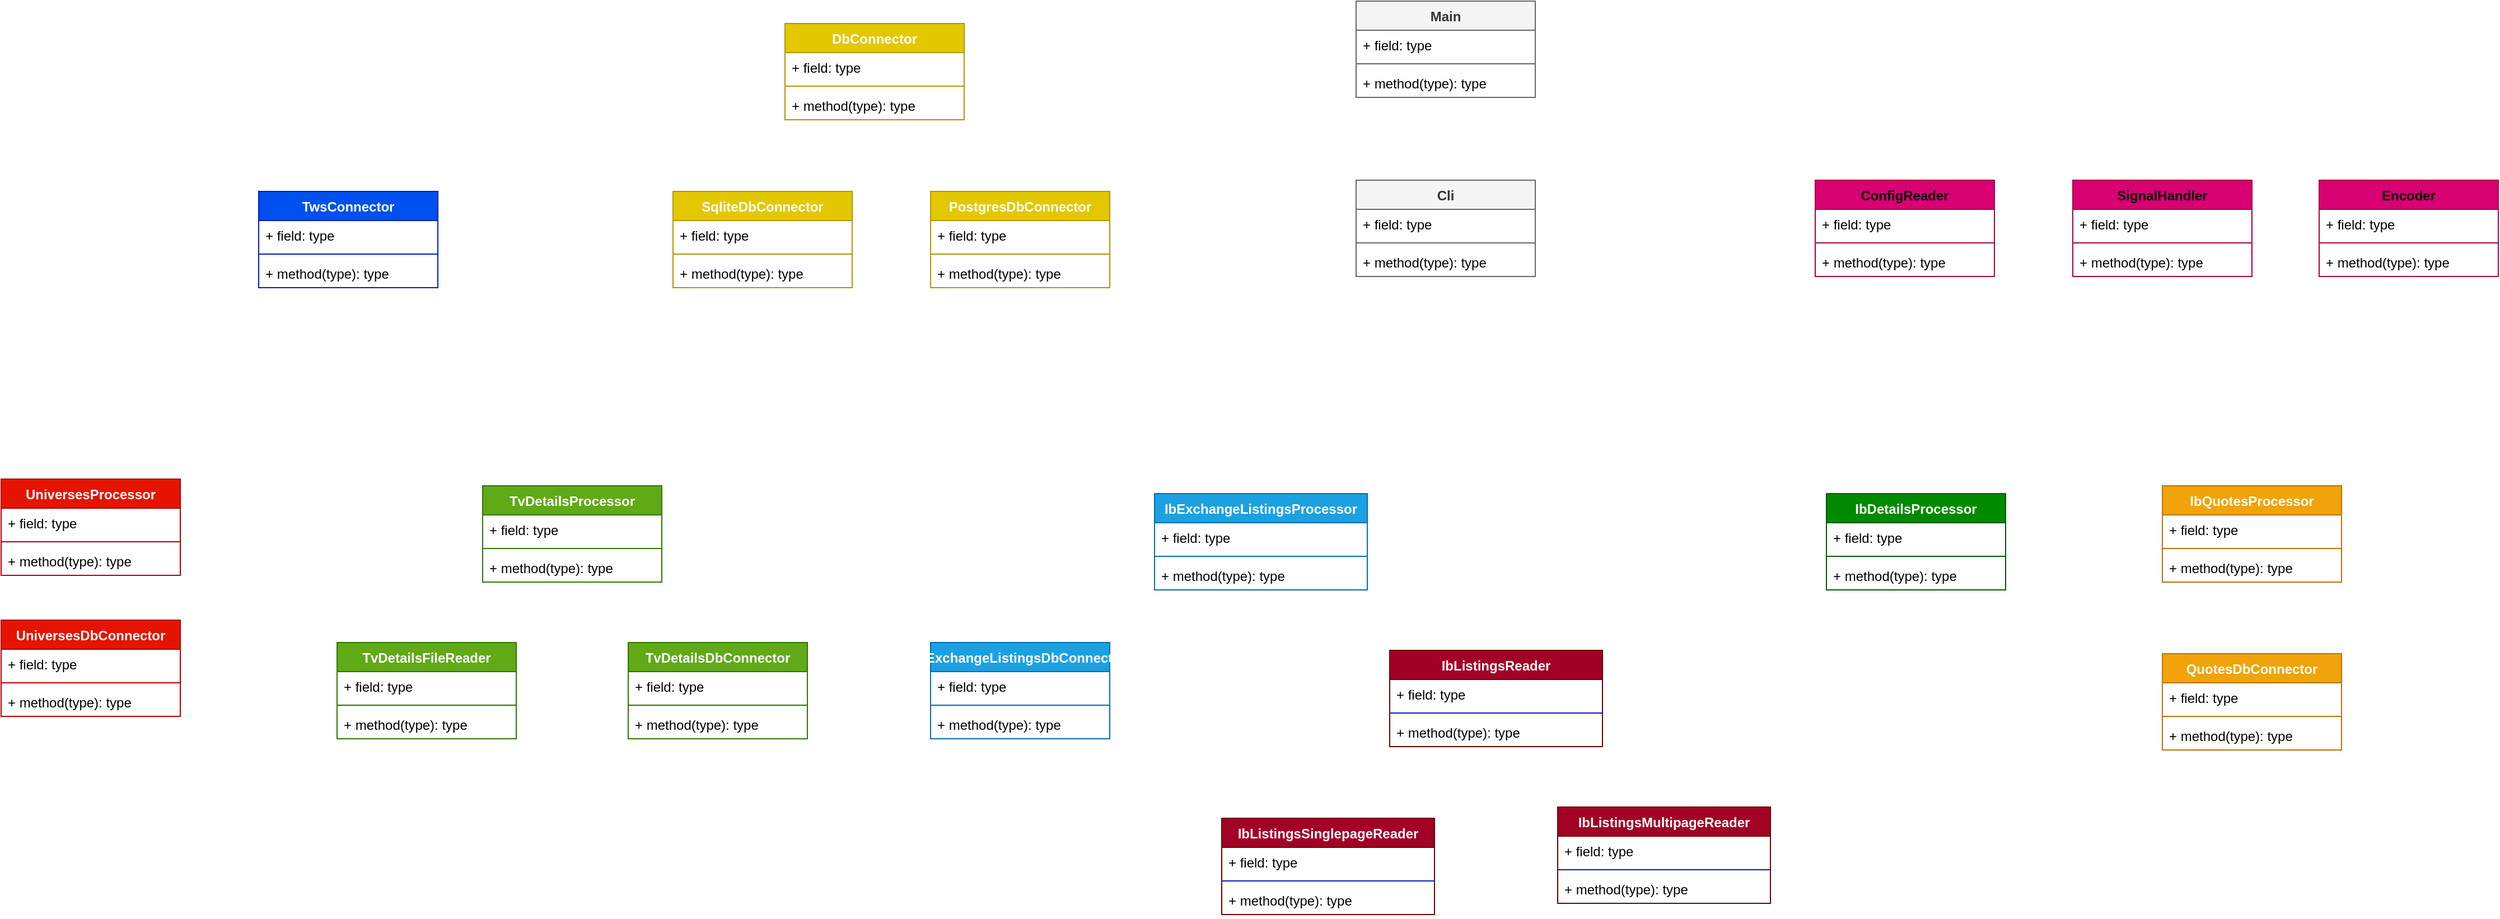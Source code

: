 <mxfile>
    <diagram id="BB7kNoiKcSq8dGjltxOb" name="Page-1">
        <mxGraphModel dx="1070" dy="1610" grid="1" gridSize="10" guides="1" tooltips="1" connect="1" arrows="1" fold="1" page="0" pageScale="1" pageWidth="827" pageHeight="1169" math="0" shadow="0">
            <root>
                <mxCell id="0"/>
                <mxCell id="1" parent="0"/>
                <mxCell id="tXkQvJT0EXjuDdd7rRlD-6" value="IbExchangeListingsDbConnector" style="swimlane;fontStyle=1;align=center;verticalAlign=top;childLayout=stackLayout;horizontal=1;startSize=26;horizontalStack=0;resizeParent=1;resizeParentMax=0;resizeLast=0;collapsible=1;marginBottom=0;fillColor=#1ba1e2;strokeColor=#006EAF;fontColor=#ffffff;" parent="1" vertex="1">
                    <mxGeometry x="640" y="283" width="160" height="86" as="geometry"/>
                </mxCell>
                <mxCell id="tXkQvJT0EXjuDdd7rRlD-7" value="+ field: type" style="text;strokeColor=none;fillColor=none;align=left;verticalAlign=top;spacingLeft=4;spacingRight=4;overflow=hidden;rotatable=0;points=[[0,0.5],[1,0.5]];portConstraint=eastwest;" parent="tXkQvJT0EXjuDdd7rRlD-6" vertex="1">
                    <mxGeometry y="26" width="160" height="26" as="geometry"/>
                </mxCell>
                <mxCell id="tXkQvJT0EXjuDdd7rRlD-8" value="" style="line;strokeWidth=1;fillColor=#1ba1e2;align=left;verticalAlign=middle;spacingTop=-1;spacingLeft=3;spacingRight=3;rotatable=0;labelPosition=right;points=[];portConstraint=eastwest;strokeColor=#006EAF;fontColor=#ffffff;" parent="tXkQvJT0EXjuDdd7rRlD-6" vertex="1">
                    <mxGeometry y="52" width="160" height="8" as="geometry"/>
                </mxCell>
                <mxCell id="tXkQvJT0EXjuDdd7rRlD-9" value="+ method(type): type" style="text;strokeColor=none;fillColor=none;align=left;verticalAlign=top;spacingLeft=4;spacingRight=4;overflow=hidden;rotatable=0;points=[[0,0.5],[1,0.5]];portConstraint=eastwest;" parent="tXkQvJT0EXjuDdd7rRlD-6" vertex="1">
                    <mxGeometry y="60" width="160" height="26" as="geometry"/>
                </mxCell>
                <mxCell id="dvXFMsRxFEqViJQwBgYw-1" value="IbExchangeListingsProcessor" style="swimlane;fontStyle=1;align=center;verticalAlign=top;childLayout=stackLayout;horizontal=1;startSize=26;horizontalStack=0;resizeParent=1;resizeParentMax=0;resizeLast=0;collapsible=1;marginBottom=0;fillColor=#1ba1e2;strokeColor=#006EAF;fontColor=#ffffff;" parent="1" vertex="1">
                    <mxGeometry x="840" y="150" width="190" height="86" as="geometry"/>
                </mxCell>
                <mxCell id="dvXFMsRxFEqViJQwBgYw-2" value="+ field: type" style="text;strokeColor=none;fillColor=none;align=left;verticalAlign=top;spacingLeft=4;spacingRight=4;overflow=hidden;rotatable=0;points=[[0,0.5],[1,0.5]];portConstraint=eastwest;" parent="dvXFMsRxFEqViJQwBgYw-1" vertex="1">
                    <mxGeometry y="26" width="190" height="26" as="geometry"/>
                </mxCell>
                <mxCell id="dvXFMsRxFEqViJQwBgYw-3" value="" style="line;strokeWidth=1;fillColor=#1ba1e2;align=left;verticalAlign=middle;spacingTop=-1;spacingLeft=3;spacingRight=3;rotatable=0;labelPosition=right;points=[];portConstraint=eastwest;strokeColor=#006EAF;fontColor=#ffffff;" parent="dvXFMsRxFEqViJQwBgYw-1" vertex="1">
                    <mxGeometry y="52" width="190" height="8" as="geometry"/>
                </mxCell>
                <mxCell id="dvXFMsRxFEqViJQwBgYw-4" value="+ method(type): type" style="text;strokeColor=none;fillColor=none;align=left;verticalAlign=top;spacingLeft=4;spacingRight=4;overflow=hidden;rotatable=0;points=[[0,0.5],[1,0.5]];portConstraint=eastwest;" parent="dvXFMsRxFEqViJQwBgYw-1" vertex="1">
                    <mxGeometry y="60" width="190" height="26" as="geometry"/>
                </mxCell>
                <mxCell id="tXkQvJT0EXjuDdd7rRlD-38" value="TvDetailsDbConnector" style="swimlane;fontStyle=1;align=center;verticalAlign=top;childLayout=stackLayout;horizontal=1;startSize=26;horizontalStack=0;resizeParent=1;resizeParentMax=0;resizeLast=0;collapsible=1;marginBottom=0;fillColor=#60a917;strokeColor=#2D7600;fontColor=#ffffff;" parent="1" vertex="1">
                    <mxGeometry x="370" y="283" width="160" height="86" as="geometry"/>
                </mxCell>
                <mxCell id="tXkQvJT0EXjuDdd7rRlD-39" value="+ field: type" style="text;strokeColor=none;fillColor=none;align=left;verticalAlign=top;spacingLeft=4;spacingRight=4;overflow=hidden;rotatable=0;points=[[0,0.5],[1,0.5]];portConstraint=eastwest;" parent="tXkQvJT0EXjuDdd7rRlD-38" vertex="1">
                    <mxGeometry y="26" width="160" height="26" as="geometry"/>
                </mxCell>
                <mxCell id="tXkQvJT0EXjuDdd7rRlD-40" value="" style="line;strokeWidth=1;fillColor=#60a917;align=left;verticalAlign=middle;spacingTop=-1;spacingLeft=3;spacingRight=3;rotatable=0;labelPosition=right;points=[];portConstraint=eastwest;strokeColor=#2D7600;fontColor=#ffffff;" parent="tXkQvJT0EXjuDdd7rRlD-38" vertex="1">
                    <mxGeometry y="52" width="160" height="8" as="geometry"/>
                </mxCell>
                <mxCell id="tXkQvJT0EXjuDdd7rRlD-41" value="+ method(type): type" style="text;strokeColor=none;fillColor=none;align=left;verticalAlign=top;spacingLeft=4;spacingRight=4;overflow=hidden;rotatable=0;points=[[0,0.5],[1,0.5]];portConstraint=eastwest;" parent="tXkQvJT0EXjuDdd7rRlD-38" vertex="1">
                    <mxGeometry y="60" width="160" height="26" as="geometry"/>
                </mxCell>
                <mxCell id="dvXFMsRxFEqViJQwBgYw-9" value="TvDetailsProcessor" style="swimlane;fontStyle=1;align=center;verticalAlign=top;childLayout=stackLayout;horizontal=1;startSize=26;horizontalStack=0;resizeParent=1;resizeParentMax=0;resizeLast=0;collapsible=1;marginBottom=0;fillColor=#60a917;strokeColor=#2D7600;fontColor=#ffffff;" parent="1" vertex="1">
                    <mxGeometry x="240" y="143" width="160" height="86" as="geometry"/>
                </mxCell>
                <mxCell id="dvXFMsRxFEqViJQwBgYw-10" value="+ field: type" style="text;strokeColor=none;fillColor=none;align=left;verticalAlign=top;spacingLeft=4;spacingRight=4;overflow=hidden;rotatable=0;points=[[0,0.5],[1,0.5]];portConstraint=eastwest;" parent="dvXFMsRxFEqViJQwBgYw-9" vertex="1">
                    <mxGeometry y="26" width="160" height="26" as="geometry"/>
                </mxCell>
                <mxCell id="dvXFMsRxFEqViJQwBgYw-11" value="" style="line;strokeWidth=1;fillColor=#60a917;align=left;verticalAlign=middle;spacingTop=-1;spacingLeft=3;spacingRight=3;rotatable=0;labelPosition=right;points=[];portConstraint=eastwest;strokeColor=#2D7600;fontColor=#ffffff;" parent="dvXFMsRxFEqViJQwBgYw-9" vertex="1">
                    <mxGeometry y="52" width="160" height="8" as="geometry"/>
                </mxCell>
                <mxCell id="dvXFMsRxFEqViJQwBgYw-12" value="+ method(type): type" style="text;strokeColor=none;fillColor=none;align=left;verticalAlign=top;spacingLeft=4;spacingRight=4;overflow=hidden;rotatable=0;points=[[0,0.5],[1,0.5]];portConstraint=eastwest;" parent="dvXFMsRxFEqViJQwBgYw-9" vertex="1">
                    <mxGeometry y="60" width="160" height="26" as="geometry"/>
                </mxCell>
                <mxCell id="tXkQvJT0EXjuDdd7rRlD-18" value="TwsConnector" style="swimlane;fontStyle=1;align=center;verticalAlign=top;childLayout=stackLayout;horizontal=1;startSize=26;horizontalStack=0;resizeParent=1;resizeParentMax=0;resizeLast=0;collapsible=1;marginBottom=0;fillColor=#0050ef;strokeColor=#001DBC;fontColor=#ffffff;" parent="1" vertex="1">
                    <mxGeometry x="40" y="-120" width="160" height="86" as="geometry"/>
                </mxCell>
                <mxCell id="tXkQvJT0EXjuDdd7rRlD-19" value="+ field: type" style="text;align=left;verticalAlign=top;spacingLeft=4;spacingRight=4;overflow=hidden;rotatable=0;points=[[0,0.5],[1,0.5]];portConstraint=eastwest;" parent="tXkQvJT0EXjuDdd7rRlD-18" vertex="1">
                    <mxGeometry y="26" width="160" height="26" as="geometry"/>
                </mxCell>
                <mxCell id="tXkQvJT0EXjuDdd7rRlD-20" value="" style="line;strokeWidth=1;fillColor=#0050ef;align=left;verticalAlign=middle;spacingTop=-1;spacingLeft=3;spacingRight=3;rotatable=0;labelPosition=right;points=[];portConstraint=eastwest;strokeColor=#001DBC;fontColor=#ffffff;" parent="tXkQvJT0EXjuDdd7rRlD-18" vertex="1">
                    <mxGeometry y="52" width="160" height="8" as="geometry"/>
                </mxCell>
                <mxCell id="tXkQvJT0EXjuDdd7rRlD-21" value="+ method(type): type" style="text;align=left;verticalAlign=top;spacingLeft=4;spacingRight=4;overflow=hidden;rotatable=0;points=[[0,0.5],[1,0.5]];portConstraint=eastwest;" parent="tXkQvJT0EXjuDdd7rRlD-18" vertex="1">
                    <mxGeometry y="60" width="160" height="26" as="geometry"/>
                </mxCell>
                <mxCell id="tXkQvJT0EXjuDdd7rRlD-26" value="Cli" style="swimlane;fontStyle=1;align=center;verticalAlign=top;childLayout=stackLayout;horizontal=1;startSize=26;horizontalStack=0;resizeParent=1;resizeParentMax=0;resizeLast=0;collapsible=1;marginBottom=0;fillColor=#f5f5f5;strokeColor=#666666;fontColor=#333333;" parent="1" vertex="1">
                    <mxGeometry x="1020" y="-130" width="160" height="86" as="geometry">
                        <mxRectangle x="540" y="200" width="70" height="26" as="alternateBounds"/>
                    </mxGeometry>
                </mxCell>
                <mxCell id="tXkQvJT0EXjuDdd7rRlD-27" value="+ field: type" style="text;strokeColor=none;fillColor=none;align=left;verticalAlign=top;spacingLeft=4;spacingRight=4;overflow=hidden;rotatable=0;points=[[0,0.5],[1,0.5]];portConstraint=eastwest;" parent="tXkQvJT0EXjuDdd7rRlD-26" vertex="1">
                    <mxGeometry y="26" width="160" height="26" as="geometry"/>
                </mxCell>
                <mxCell id="tXkQvJT0EXjuDdd7rRlD-28" value="" style="line;strokeWidth=1;fillColor=#f5f5f5;align=left;verticalAlign=middle;spacingTop=-1;spacingLeft=3;spacingRight=3;rotatable=0;labelPosition=right;points=[];portConstraint=eastwest;strokeColor=#666666;fontColor=#333333;" parent="tXkQvJT0EXjuDdd7rRlD-26" vertex="1">
                    <mxGeometry y="52" width="160" height="8" as="geometry"/>
                </mxCell>
                <mxCell id="tXkQvJT0EXjuDdd7rRlD-29" value="+ method(type): type" style="text;strokeColor=none;fillColor=none;align=left;verticalAlign=top;spacingLeft=4;spacingRight=4;overflow=hidden;rotatable=0;points=[[0,0.5],[1,0.5]];portConstraint=eastwest;" parent="tXkQvJT0EXjuDdd7rRlD-26" vertex="1">
                    <mxGeometry y="60" width="160" height="26" as="geometry"/>
                </mxCell>
                <mxCell id="tXkQvJT0EXjuDdd7rRlD-50" value="Encoder" style="swimlane;fontStyle=1;align=center;verticalAlign=top;childLayout=stackLayout;horizontal=1;startSize=26;horizontalStack=0;resizeParent=1;resizeParentMax=0;resizeLast=0;collapsible=1;marginBottom=0;fillColor=#d80073;strokeColor=#A50040;" parent="1" vertex="1">
                    <mxGeometry x="1880" y="-130" width="160" height="86" as="geometry"/>
                </mxCell>
                <mxCell id="tXkQvJT0EXjuDdd7rRlD-51" value="+ field: type" style="text;strokeColor=none;fillColor=none;align=left;verticalAlign=top;spacingLeft=4;spacingRight=4;overflow=hidden;rotatable=0;points=[[0,0.5],[1,0.5]];portConstraint=eastwest;" parent="tXkQvJT0EXjuDdd7rRlD-50" vertex="1">
                    <mxGeometry y="26" width="160" height="26" as="geometry"/>
                </mxCell>
                <mxCell id="tXkQvJT0EXjuDdd7rRlD-52" value="" style="line;strokeWidth=1;fillColor=#d80073;align=left;verticalAlign=middle;spacingTop=-1;spacingLeft=3;spacingRight=3;rotatable=0;labelPosition=right;points=[];portConstraint=eastwest;strokeColor=#A50040;fontColor=#ffffff;" parent="tXkQvJT0EXjuDdd7rRlD-50" vertex="1">
                    <mxGeometry y="52" width="160" height="8" as="geometry"/>
                </mxCell>
                <mxCell id="tXkQvJT0EXjuDdd7rRlD-53" value="+ method(type): type" style="text;strokeColor=none;fillColor=none;align=left;verticalAlign=top;spacingLeft=4;spacingRight=4;overflow=hidden;rotatable=0;points=[[0,0.5],[1,0.5]];portConstraint=eastwest;" parent="tXkQvJT0EXjuDdd7rRlD-50" vertex="1">
                    <mxGeometry y="60" width="160" height="26" as="geometry"/>
                </mxCell>
                <mxCell id="tXkQvJT0EXjuDdd7rRlD-10" value="DbConnector" style="swimlane;fontStyle=1;align=center;verticalAlign=top;childLayout=stackLayout;horizontal=1;startSize=26;horizontalStack=0;resizeParent=1;resizeParentMax=0;resizeLast=0;collapsible=1;marginBottom=0;fillColor=#e3c800;strokeColor=#B09500;fontColor=#ffffff;" parent="1" vertex="1">
                    <mxGeometry x="510" y="-270" width="160" height="86" as="geometry"/>
                </mxCell>
                <mxCell id="tXkQvJT0EXjuDdd7rRlD-11" value="+ field: type" style="text;strokeColor=none;fillColor=none;align=left;verticalAlign=top;spacingLeft=4;spacingRight=4;overflow=hidden;rotatable=0;points=[[0,0.5],[1,0.5]];portConstraint=eastwest;" parent="tXkQvJT0EXjuDdd7rRlD-10" vertex="1">
                    <mxGeometry y="26" width="160" height="26" as="geometry"/>
                </mxCell>
                <mxCell id="tXkQvJT0EXjuDdd7rRlD-12" value="" style="line;strokeWidth=1;fillColor=#e3c800;align=left;verticalAlign=middle;spacingTop=-1;spacingLeft=3;spacingRight=3;rotatable=0;labelPosition=right;points=[];portConstraint=eastwest;strokeColor=#B09500;fontColor=#ffffff;" parent="tXkQvJT0EXjuDdd7rRlD-10" vertex="1">
                    <mxGeometry y="52" width="160" height="8" as="geometry"/>
                </mxCell>
                <mxCell id="tXkQvJT0EXjuDdd7rRlD-13" value="+ method(type): type" style="text;strokeColor=none;fillColor=none;align=left;verticalAlign=top;spacingLeft=4;spacingRight=4;overflow=hidden;rotatable=0;points=[[0,0.5],[1,0.5]];portConstraint=eastwest;" parent="tXkQvJT0EXjuDdd7rRlD-10" vertex="1">
                    <mxGeometry y="60" width="160" height="26" as="geometry"/>
                </mxCell>
                <mxCell id="2" value="IbDetailsProcessor" style="swimlane;fontStyle=1;align=center;verticalAlign=top;childLayout=stackLayout;horizontal=1;startSize=26;horizontalStack=0;resizeParent=1;resizeParentMax=0;resizeLast=0;collapsible=1;marginBottom=0;fillColor=#008a00;strokeColor=#005700;fontColor=#ffffff;" parent="1" vertex="1">
                    <mxGeometry x="1440" y="150" width="160" height="86" as="geometry"/>
                </mxCell>
                <mxCell id="3" value="+ field: type" style="text;strokeColor=none;fillColor=none;align=left;verticalAlign=top;spacingLeft=4;spacingRight=4;overflow=hidden;rotatable=0;points=[[0,0.5],[1,0.5]];portConstraint=eastwest;" parent="2" vertex="1">
                    <mxGeometry y="26" width="160" height="26" as="geometry"/>
                </mxCell>
                <mxCell id="4" value="" style="line;strokeWidth=1;fillColor=#008a00;align=left;verticalAlign=middle;spacingTop=-1;spacingLeft=3;spacingRight=3;rotatable=0;labelPosition=right;points=[];portConstraint=eastwest;strokeColor=#005700;fontColor=#ffffff;" parent="2" vertex="1">
                    <mxGeometry y="52" width="160" height="8" as="geometry"/>
                </mxCell>
                <mxCell id="5" value="+ method(type): type" style="text;strokeColor=none;fillColor=none;align=left;verticalAlign=top;spacingLeft=4;spacingRight=4;overflow=hidden;rotatable=0;points=[[0,0.5],[1,0.5]];portConstraint=eastwest;" parent="2" vertex="1">
                    <mxGeometry y="60" width="160" height="26" as="geometry"/>
                </mxCell>
                <mxCell id="6" value="SignalHandler" style="swimlane;fontStyle=1;align=center;verticalAlign=top;childLayout=stackLayout;horizontal=1;startSize=26;horizontalStack=0;resizeParent=1;resizeParentMax=0;resizeLast=0;collapsible=1;marginBottom=0;fillColor=#d80073;strokeColor=#A50040;" parent="1" vertex="1">
                    <mxGeometry x="1660" y="-130" width="160" height="86" as="geometry"/>
                </mxCell>
                <mxCell id="7" value="+ field: type" style="text;strokeColor=none;fillColor=none;align=left;verticalAlign=top;spacingLeft=4;spacingRight=4;overflow=hidden;rotatable=0;points=[[0,0.5],[1,0.5]];portConstraint=eastwest;" parent="6" vertex="1">
                    <mxGeometry y="26" width="160" height="26" as="geometry"/>
                </mxCell>
                <mxCell id="8" value="" style="line;strokeWidth=1;fillColor=#d80073;align=left;verticalAlign=middle;spacingTop=-1;spacingLeft=3;spacingRight=3;rotatable=0;labelPosition=right;points=[];portConstraint=eastwest;strokeColor=#A50040;fontColor=#ffffff;" parent="6" vertex="1">
                    <mxGeometry y="52" width="160" height="8" as="geometry"/>
                </mxCell>
                <mxCell id="9" value="+ method(type): type" style="text;strokeColor=none;fillColor=none;align=left;verticalAlign=top;spacingLeft=4;spacingRight=4;overflow=hidden;rotatable=0;points=[[0,0.5],[1,0.5]];portConstraint=eastwest;" parent="6" vertex="1">
                    <mxGeometry y="60" width="160" height="26" as="geometry"/>
                </mxCell>
                <mxCell id="10" value="ConfigReader" style="swimlane;fontStyle=1;align=center;verticalAlign=top;childLayout=stackLayout;horizontal=1;startSize=26;horizontalStack=0;resizeParent=1;resizeParentMax=0;resizeLast=0;collapsible=1;marginBottom=0;fillColor=#d80073;strokeColor=#A50040;" parent="1" vertex="1">
                    <mxGeometry x="1430" y="-130" width="160" height="86" as="geometry"/>
                </mxCell>
                <mxCell id="11" value="+ field: type" style="text;strokeColor=none;fillColor=none;align=left;verticalAlign=top;spacingLeft=4;spacingRight=4;overflow=hidden;rotatable=0;points=[[0,0.5],[1,0.5]];portConstraint=eastwest;" parent="10" vertex="1">
                    <mxGeometry y="26" width="160" height="26" as="geometry"/>
                </mxCell>
                <mxCell id="12" value="" style="line;strokeWidth=1;fillColor=#d80073;align=left;verticalAlign=middle;spacingTop=-1;spacingLeft=3;spacingRight=3;rotatable=0;labelPosition=right;points=[];portConstraint=eastwest;strokeColor=#A50040;fontColor=#ffffff;" parent="10" vertex="1">
                    <mxGeometry y="52" width="160" height="8" as="geometry"/>
                </mxCell>
                <mxCell id="13" value="+ method(type): type" style="text;strokeColor=none;fillColor=none;align=left;verticalAlign=top;spacingLeft=4;spacingRight=4;overflow=hidden;rotatable=0;points=[[0,0.5],[1,0.5]];portConstraint=eastwest;" parent="10" vertex="1">
                    <mxGeometry y="60" width="160" height="26" as="geometry"/>
                </mxCell>
                <mxCell id="14" value="IbQuotesProcessor" style="swimlane;fontStyle=1;align=center;verticalAlign=top;childLayout=stackLayout;horizontal=1;startSize=26;horizontalStack=0;resizeParent=1;resizeParentMax=0;resizeLast=0;collapsible=1;marginBottom=0;fillColor=#f0a30a;strokeColor=#BD7000;fontColor=#ffffff;" parent="1" vertex="1">
                    <mxGeometry x="1740" y="143" width="160" height="86" as="geometry"/>
                </mxCell>
                <mxCell id="15" value="+ field: type" style="text;strokeColor=none;fillColor=none;align=left;verticalAlign=top;spacingLeft=4;spacingRight=4;overflow=hidden;rotatable=0;points=[[0,0.5],[1,0.5]];portConstraint=eastwest;" parent="14" vertex="1">
                    <mxGeometry y="26" width="160" height="26" as="geometry"/>
                </mxCell>
                <mxCell id="16" value="" style="line;strokeWidth=1;fillColor=#f0a30a;align=left;verticalAlign=middle;spacingTop=-1;spacingLeft=3;spacingRight=3;rotatable=0;labelPosition=right;points=[];portConstraint=eastwest;strokeColor=#BD7000;fontColor=#ffffff;" parent="14" vertex="1">
                    <mxGeometry y="52" width="160" height="8" as="geometry"/>
                </mxCell>
                <mxCell id="17" value="+ method(type): type" style="text;strokeColor=none;fillColor=none;align=left;verticalAlign=top;spacingLeft=4;spacingRight=4;overflow=hidden;rotatable=0;points=[[0,0.5],[1,0.5]];portConstraint=eastwest;" parent="14" vertex="1">
                    <mxGeometry y="60" width="160" height="26" as="geometry"/>
                </mxCell>
                <mxCell id="53" value="IbListingsSinglepageReader" style="swimlane;fontStyle=1;align=center;verticalAlign=top;childLayout=stackLayout;horizontal=1;startSize=26;horizontalStack=0;resizeParent=1;resizeParentMax=0;resizeLast=0;collapsible=1;marginBottom=0;fillColor=#a20025;strokeColor=#6F0000;fontColor=#ffffff;" parent="1" vertex="1">
                    <mxGeometry x="900" y="440" width="190" height="86" as="geometry"/>
                </mxCell>
                <mxCell id="54" value="+ field: type" style="text;align=left;verticalAlign=top;spacingLeft=4;spacingRight=4;overflow=hidden;rotatable=0;points=[[0,0.5],[1,0.5]];portConstraint=eastwest;" parent="53" vertex="1">
                    <mxGeometry y="26" width="190" height="26" as="geometry"/>
                </mxCell>
                <mxCell id="55" value="" style="line;strokeWidth=1;fillColor=#0050ef;align=left;verticalAlign=middle;spacingTop=-1;spacingLeft=3;spacingRight=3;rotatable=0;labelPosition=right;points=[];portConstraint=eastwest;strokeColor=#001DBC;fontColor=#ffffff;" parent="53" vertex="1">
                    <mxGeometry y="52" width="190" height="8" as="geometry"/>
                </mxCell>
                <mxCell id="56" value="+ method(type): type" style="text;align=left;verticalAlign=top;spacingLeft=4;spacingRight=4;overflow=hidden;rotatable=0;points=[[0,0.5],[1,0.5]];portConstraint=eastwest;" parent="53" vertex="1">
                    <mxGeometry y="60" width="190" height="26" as="geometry"/>
                </mxCell>
                <mxCell id="57" value="IbListingsMultipageReader" style="swimlane;fontStyle=1;align=center;verticalAlign=top;childLayout=stackLayout;horizontal=1;startSize=26;horizontalStack=0;resizeParent=1;resizeParentMax=0;resizeLast=0;collapsible=1;marginBottom=0;fillColor=#a20025;strokeColor=#6F0000;fontColor=#ffffff;" parent="1" vertex="1">
                    <mxGeometry x="1200" y="430" width="190" height="86" as="geometry"/>
                </mxCell>
                <mxCell id="58" value="+ field: type" style="text;align=left;verticalAlign=top;spacingLeft=4;spacingRight=4;overflow=hidden;rotatable=0;points=[[0,0.5],[1,0.5]];portConstraint=eastwest;" parent="57" vertex="1">
                    <mxGeometry y="26" width="190" height="26" as="geometry"/>
                </mxCell>
                <mxCell id="59" value="" style="line;strokeWidth=1;fillColor=#0050ef;align=left;verticalAlign=middle;spacingTop=-1;spacingLeft=3;spacingRight=3;rotatable=0;labelPosition=right;points=[];portConstraint=eastwest;strokeColor=#001DBC;fontColor=#ffffff;" parent="57" vertex="1">
                    <mxGeometry y="52" width="190" height="8" as="geometry"/>
                </mxCell>
                <mxCell id="60" value="+ method(type): type" style="text;align=left;verticalAlign=top;spacingLeft=4;spacingRight=4;overflow=hidden;rotatable=0;points=[[0,0.5],[1,0.5]];portConstraint=eastwest;" parent="57" vertex="1">
                    <mxGeometry y="60" width="190" height="26" as="geometry"/>
                </mxCell>
                <mxCell id="61" value="IbListingsReader" style="swimlane;fontStyle=1;align=center;verticalAlign=top;childLayout=stackLayout;horizontal=1;startSize=26;horizontalStack=0;resizeParent=1;resizeParentMax=0;resizeLast=0;collapsible=1;marginBottom=0;fillColor=#a20025;strokeColor=#6F0000;fontColor=#ffffff;" parent="1" vertex="1">
                    <mxGeometry x="1050" y="290" width="190" height="86" as="geometry"/>
                </mxCell>
                <mxCell id="62" value="+ field: type" style="text;align=left;verticalAlign=top;spacingLeft=4;spacingRight=4;overflow=hidden;rotatable=0;points=[[0,0.5],[1,0.5]];portConstraint=eastwest;" parent="61" vertex="1">
                    <mxGeometry y="26" width="190" height="26" as="geometry"/>
                </mxCell>
                <mxCell id="63" value="" style="line;strokeWidth=1;fillColor=#0050ef;align=left;verticalAlign=middle;spacingTop=-1;spacingLeft=3;spacingRight=3;rotatable=0;labelPosition=right;points=[];portConstraint=eastwest;strokeColor=#001DBC;fontColor=#ffffff;" parent="61" vertex="1">
                    <mxGeometry y="52" width="190" height="8" as="geometry"/>
                </mxCell>
                <mxCell id="64" value="+ method(type): type" style="text;align=left;verticalAlign=top;spacingLeft=4;spacingRight=4;overflow=hidden;rotatable=0;points=[[0,0.5],[1,0.5]];portConstraint=eastwest;" parent="61" vertex="1">
                    <mxGeometry y="60" width="190" height="26" as="geometry"/>
                </mxCell>
                <mxCell id="70" value="UniversesProcessor" style="swimlane;fontStyle=1;align=center;verticalAlign=top;childLayout=stackLayout;horizontal=1;startSize=26;horizontalStack=0;resizeParent=1;resizeParentMax=0;resizeLast=0;collapsible=1;marginBottom=0;fillColor=#e51400;strokeColor=#B20000;fontColor=#ffffff;" parent="1" vertex="1">
                    <mxGeometry x="-190" y="137" width="160" height="86" as="geometry"/>
                </mxCell>
                <mxCell id="71" value="+ field: type" style="text;strokeColor=none;fillColor=none;align=left;verticalAlign=top;spacingLeft=4;spacingRight=4;overflow=hidden;rotatable=0;points=[[0,0.5],[1,0.5]];portConstraint=eastwest;" parent="70" vertex="1">
                    <mxGeometry y="26" width="160" height="26" as="geometry"/>
                </mxCell>
                <mxCell id="72" value="" style="line;strokeWidth=1;fillColor=#e51400;align=left;verticalAlign=middle;spacingTop=-1;spacingLeft=3;spacingRight=3;rotatable=0;labelPosition=right;points=[];portConstraint=eastwest;strokeColor=#B20000;fontColor=#ffffff;" parent="70" vertex="1">
                    <mxGeometry y="52" width="160" height="8" as="geometry"/>
                </mxCell>
                <mxCell id="73" value="+ method(type): type" style="text;strokeColor=none;fillColor=none;align=left;verticalAlign=top;spacingLeft=4;spacingRight=4;overflow=hidden;rotatable=0;points=[[0,0.5],[1,0.5]];portConstraint=eastwest;" parent="70" vertex="1">
                    <mxGeometry y="60" width="160" height="26" as="geometry"/>
                </mxCell>
                <mxCell id="tXkQvJT0EXjuDdd7rRlD-30" value="QuotesDbConnector" style="swimlane;fontStyle=1;align=center;verticalAlign=top;childLayout=stackLayout;horizontal=1;startSize=26;horizontalStack=0;resizeParent=1;resizeParentMax=0;resizeLast=0;collapsible=1;marginBottom=0;fillColor=#f0a30a;strokeColor=#BD7000;fontColor=#ffffff;" parent="1" vertex="1">
                    <mxGeometry x="1740" y="293" width="160" height="86" as="geometry"/>
                </mxCell>
                <mxCell id="tXkQvJT0EXjuDdd7rRlD-31" value="+ field: type" style="text;strokeColor=none;fillColor=none;align=left;verticalAlign=top;spacingLeft=4;spacingRight=4;overflow=hidden;rotatable=0;points=[[0,0.5],[1,0.5]];portConstraint=eastwest;" parent="tXkQvJT0EXjuDdd7rRlD-30" vertex="1">
                    <mxGeometry y="26" width="160" height="26" as="geometry"/>
                </mxCell>
                <mxCell id="tXkQvJT0EXjuDdd7rRlD-32" value="" style="line;strokeWidth=1;fillColor=#f0a30a;align=left;verticalAlign=middle;spacingTop=-1;spacingLeft=3;spacingRight=3;rotatable=0;labelPosition=right;points=[];portConstraint=eastwest;strokeColor=#BD7000;fontColor=#ffffff;" parent="tXkQvJT0EXjuDdd7rRlD-30" vertex="1">
                    <mxGeometry y="52" width="160" height="8" as="geometry"/>
                </mxCell>
                <mxCell id="tXkQvJT0EXjuDdd7rRlD-33" value="+ method(type): type" style="text;strokeColor=none;fillColor=none;align=left;verticalAlign=top;spacingLeft=4;spacingRight=4;overflow=hidden;rotatable=0;points=[[0,0.5],[1,0.5]];portConstraint=eastwest;" parent="tXkQvJT0EXjuDdd7rRlD-30" vertex="1">
                    <mxGeometry y="60" width="160" height="26" as="geometry"/>
                </mxCell>
                <mxCell id="80" value="UniversesDbConnector" style="swimlane;fontStyle=1;align=center;verticalAlign=top;childLayout=stackLayout;horizontal=1;startSize=26;horizontalStack=0;resizeParent=1;resizeParentMax=0;resizeLast=0;collapsible=1;marginBottom=0;fillColor=#e51400;strokeColor=#B20000;fontColor=#ffffff;" parent="1" vertex="1">
                    <mxGeometry x="-190" y="263" width="160" height="86" as="geometry"/>
                </mxCell>
                <mxCell id="81" value="+ field: type" style="text;strokeColor=none;fillColor=none;align=left;verticalAlign=top;spacingLeft=4;spacingRight=4;overflow=hidden;rotatable=0;points=[[0,0.5],[1,0.5]];portConstraint=eastwest;" parent="80" vertex="1">
                    <mxGeometry y="26" width="160" height="26" as="geometry"/>
                </mxCell>
                <mxCell id="82" value="" style="line;strokeWidth=1;fillColor=#e51400;align=left;verticalAlign=middle;spacingTop=-1;spacingLeft=3;spacingRight=3;rotatable=0;labelPosition=right;points=[];portConstraint=eastwest;strokeColor=#B20000;fontColor=#ffffff;" parent="80" vertex="1">
                    <mxGeometry y="52" width="160" height="8" as="geometry"/>
                </mxCell>
                <mxCell id="83" value="+ method(type): type" style="text;strokeColor=none;fillColor=none;align=left;verticalAlign=top;spacingLeft=4;spacingRight=4;overflow=hidden;rotatable=0;points=[[0,0.5],[1,0.5]];portConstraint=eastwest;" parent="80" vertex="1">
                    <mxGeometry y="60" width="160" height="26" as="geometry"/>
                </mxCell>
                <mxCell id="122" value="TvDetailsFileReader" style="swimlane;fontStyle=1;align=center;verticalAlign=top;childLayout=stackLayout;horizontal=1;startSize=26;horizontalStack=0;resizeParent=1;resizeParentMax=0;resizeLast=0;collapsible=1;marginBottom=0;fillColor=#60a917;strokeColor=#2D7600;fontColor=#ffffff;" parent="1" vertex="1">
                    <mxGeometry x="110" y="283" width="160" height="86" as="geometry"/>
                </mxCell>
                <mxCell id="123" value="+ field: type" style="text;strokeColor=none;fillColor=none;align=left;verticalAlign=top;spacingLeft=4;spacingRight=4;overflow=hidden;rotatable=0;points=[[0,0.5],[1,0.5]];portConstraint=eastwest;" parent="122" vertex="1">
                    <mxGeometry y="26" width="160" height="26" as="geometry"/>
                </mxCell>
                <mxCell id="124" value="" style="line;strokeWidth=1;fillColor=#60a917;align=left;verticalAlign=middle;spacingTop=-1;spacingLeft=3;spacingRight=3;rotatable=0;labelPosition=right;points=[];portConstraint=eastwest;strokeColor=#2D7600;fontColor=#ffffff;" parent="122" vertex="1">
                    <mxGeometry y="52" width="160" height="8" as="geometry"/>
                </mxCell>
                <mxCell id="125" value="+ method(type): type" style="text;strokeColor=none;fillColor=none;align=left;verticalAlign=top;spacingLeft=4;spacingRight=4;overflow=hidden;rotatable=0;points=[[0,0.5],[1,0.5]];portConstraint=eastwest;" parent="122" vertex="1">
                    <mxGeometry y="60" width="160" height="26" as="geometry"/>
                </mxCell>
                <mxCell id="126" value="SqliteDbConnector" style="swimlane;fontStyle=1;align=center;verticalAlign=top;childLayout=stackLayout;horizontal=1;startSize=26;horizontalStack=0;resizeParent=1;resizeParentMax=0;resizeLast=0;collapsible=1;marginBottom=0;fillColor=#e3c800;strokeColor=#B09500;fontColor=#ffffff;" parent="1" vertex="1">
                    <mxGeometry x="410" y="-120" width="160" height="86" as="geometry"/>
                </mxCell>
                <mxCell id="127" value="+ field: type" style="text;strokeColor=none;fillColor=none;align=left;verticalAlign=top;spacingLeft=4;spacingRight=4;overflow=hidden;rotatable=0;points=[[0,0.5],[1,0.5]];portConstraint=eastwest;" parent="126" vertex="1">
                    <mxGeometry y="26" width="160" height="26" as="geometry"/>
                </mxCell>
                <mxCell id="128" value="" style="line;strokeWidth=1;fillColor=#e3c800;align=left;verticalAlign=middle;spacingTop=-1;spacingLeft=3;spacingRight=3;rotatable=0;labelPosition=right;points=[];portConstraint=eastwest;strokeColor=#B09500;fontColor=#ffffff;" parent="126" vertex="1">
                    <mxGeometry y="52" width="160" height="8" as="geometry"/>
                </mxCell>
                <mxCell id="129" value="+ method(type): type" style="text;strokeColor=none;fillColor=none;align=left;verticalAlign=top;spacingLeft=4;spacingRight=4;overflow=hidden;rotatable=0;points=[[0,0.5],[1,0.5]];portConstraint=eastwest;" parent="126" vertex="1">
                    <mxGeometry y="60" width="160" height="26" as="geometry"/>
                </mxCell>
                <mxCell id="130" value="PostgresDbConnector" style="swimlane;fontStyle=1;align=center;verticalAlign=top;childLayout=stackLayout;horizontal=1;startSize=26;horizontalStack=0;resizeParent=1;resizeParentMax=0;resizeLast=0;collapsible=1;marginBottom=0;fillColor=#e3c800;strokeColor=#B09500;fontColor=#ffffff;" parent="1" vertex="1">
                    <mxGeometry x="640" y="-120" width="160" height="86" as="geometry"/>
                </mxCell>
                <mxCell id="131" value="+ field: type" style="text;strokeColor=none;fillColor=none;align=left;verticalAlign=top;spacingLeft=4;spacingRight=4;overflow=hidden;rotatable=0;points=[[0,0.5],[1,0.5]];portConstraint=eastwest;" parent="130" vertex="1">
                    <mxGeometry y="26" width="160" height="26" as="geometry"/>
                </mxCell>
                <mxCell id="132" value="" style="line;strokeWidth=1;fillColor=#e3c800;align=left;verticalAlign=middle;spacingTop=-1;spacingLeft=3;spacingRight=3;rotatable=0;labelPosition=right;points=[];portConstraint=eastwest;strokeColor=#B09500;fontColor=#ffffff;" parent="130" vertex="1">
                    <mxGeometry y="52" width="160" height="8" as="geometry"/>
                </mxCell>
                <mxCell id="133" value="+ method(type): type" style="text;strokeColor=none;fillColor=none;align=left;verticalAlign=top;spacingLeft=4;spacingRight=4;overflow=hidden;rotatable=0;points=[[0,0.5],[1,0.5]];portConstraint=eastwest;" parent="130" vertex="1">
                    <mxGeometry y="60" width="160" height="26" as="geometry"/>
                </mxCell>
                <mxCell id="134" value="Main" style="swimlane;fontStyle=1;align=center;verticalAlign=top;childLayout=stackLayout;horizontal=1;startSize=26;horizontalStack=0;resizeParent=1;resizeParentMax=0;resizeLast=0;collapsible=1;marginBottom=0;fillColor=#f5f5f5;strokeColor=#666666;fontColor=#333333;" parent="1" vertex="1">
                    <mxGeometry x="1020" y="-290" width="160" height="86" as="geometry">
                        <mxRectangle x="540" y="200" width="70" height="26" as="alternateBounds"/>
                    </mxGeometry>
                </mxCell>
                <mxCell id="135" value="+ field: type" style="text;strokeColor=none;fillColor=none;align=left;verticalAlign=top;spacingLeft=4;spacingRight=4;overflow=hidden;rotatable=0;points=[[0,0.5],[1,0.5]];portConstraint=eastwest;" parent="134" vertex="1">
                    <mxGeometry y="26" width="160" height="26" as="geometry"/>
                </mxCell>
                <mxCell id="136" value="" style="line;strokeWidth=1;fillColor=#f5f5f5;align=left;verticalAlign=middle;spacingTop=-1;spacingLeft=3;spacingRight=3;rotatable=0;labelPosition=right;points=[];portConstraint=eastwest;strokeColor=#666666;fontColor=#333333;" parent="134" vertex="1">
                    <mxGeometry y="52" width="160" height="8" as="geometry"/>
                </mxCell>
                <mxCell id="137" value="+ method(type): type" style="text;strokeColor=none;fillColor=none;align=left;verticalAlign=top;spacingLeft=4;spacingRight=4;overflow=hidden;rotatable=0;points=[[0,0.5],[1,0.5]];portConstraint=eastwest;" parent="134" vertex="1">
                    <mxGeometry y="60" width="160" height="26" as="geometry"/>
                </mxCell>
            </root>
        </mxGraphModel>
    </diagram>
</mxfile>
